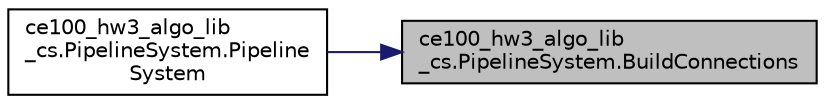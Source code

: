 digraph "ce100_hw3_algo_lib_cs.PipelineSystem.BuildConnections"
{
 // INTERACTIVE_SVG=YES
 // LATEX_PDF_SIZE
  edge [fontname="Helvetica",fontsize="10",labelfontname="Helvetica",labelfontsize="10"];
  node [fontname="Helvetica",fontsize="10",shape=record];
  rankdir="RL";
  Node1 [label="ce100_hw3_algo_lib\l_cs.PipelineSystem.BuildConnections",height=0.2,width=0.4,color="black", fillcolor="grey75", style="filled", fontcolor="black",tooltip=" "];
  Node1 -> Node2 [dir="back",color="midnightblue",fontsize="10",style="solid",fontname="Helvetica"];
  Node2 [label="ce100_hw3_algo_lib\l_cs.PipelineSystem.Pipeline\lSystem",height=0.2,width=0.4,color="black", fillcolor="white", style="filled",URL="$db/d3a/a00040.html#a5cfaed54f44f4e8280f6b8df30c4ee79",tooltip=" "];
}
